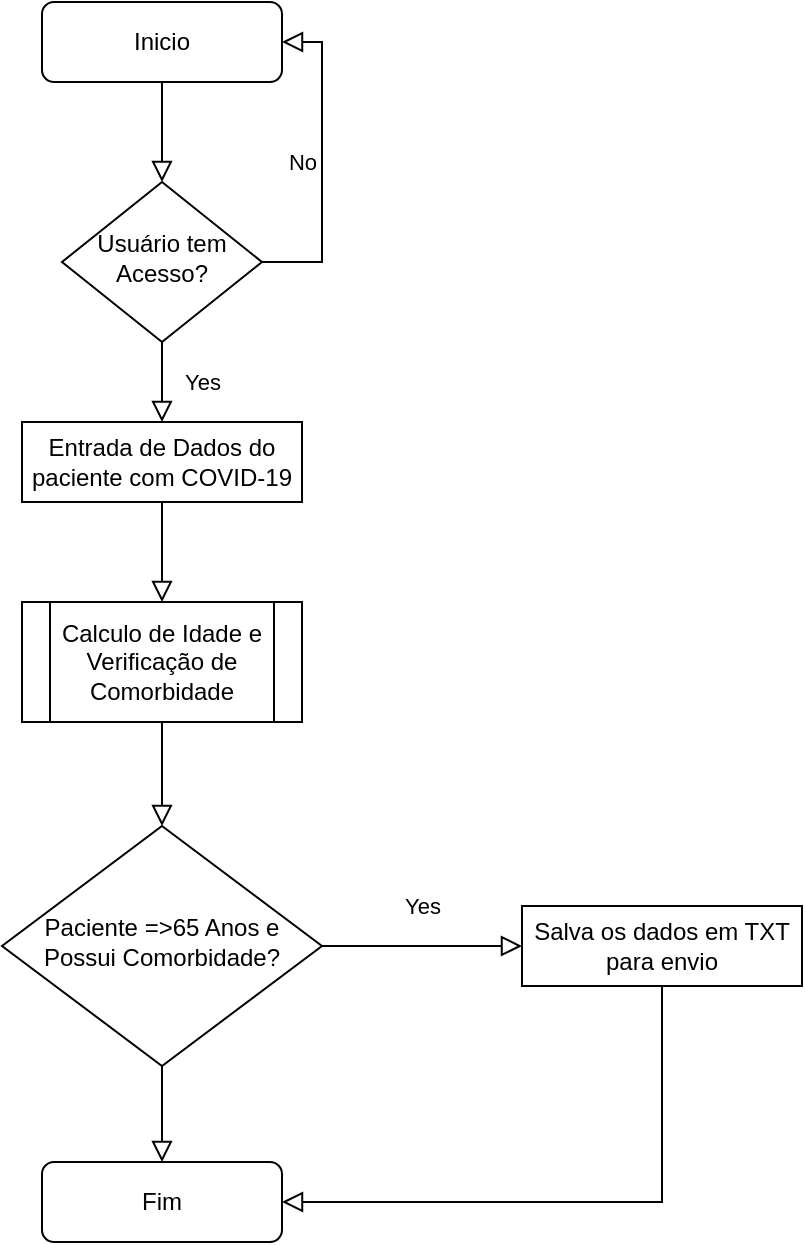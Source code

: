 <mxfile version="13.9.1" type="github">
  <diagram id="C5RBs43oDa-KdzZeNtuy" name="Page-1">
    <mxGraphModel dx="2062" dy="762" grid="1" gridSize="10" guides="1" tooltips="1" connect="1" arrows="1" fold="1" page="1" pageScale="1" pageWidth="827" pageHeight="1169" math="0" shadow="0">
      <root>
        <mxCell id="WIyWlLk6GJQsqaUBKTNV-0" />
        <mxCell id="WIyWlLk6GJQsqaUBKTNV-1" parent="WIyWlLk6GJQsqaUBKTNV-0" />
        <mxCell id="WIyWlLk6GJQsqaUBKTNV-2" value="" style="rounded=0;html=1;jettySize=auto;orthogonalLoop=1;fontSize=11;endArrow=block;endFill=0;endSize=8;strokeWidth=1;shadow=0;labelBackgroundColor=none;edgeStyle=orthogonalEdgeStyle;" parent="WIyWlLk6GJQsqaUBKTNV-1" source="WIyWlLk6GJQsqaUBKTNV-3" target="WIyWlLk6GJQsqaUBKTNV-6" edge="1">
          <mxGeometry relative="1" as="geometry" />
        </mxCell>
        <mxCell id="WIyWlLk6GJQsqaUBKTNV-3" value="&lt;font style=&quot;vertical-align: inherit&quot;&gt;&lt;font style=&quot;vertical-align: inherit&quot;&gt;Inicio&lt;/font&gt;&lt;/font&gt;" style="rounded=1;whiteSpace=wrap;html=1;fontSize=12;glass=0;strokeWidth=1;shadow=0;" parent="WIyWlLk6GJQsqaUBKTNV-1" vertex="1">
          <mxGeometry x="160" y="80" width="120" height="40" as="geometry" />
        </mxCell>
        <mxCell id="WIyWlLk6GJQsqaUBKTNV-4" value="Yes" style="rounded=0;html=1;jettySize=auto;orthogonalLoop=1;fontSize=11;endArrow=block;endFill=0;endSize=8;strokeWidth=1;shadow=0;labelBackgroundColor=none;edgeStyle=orthogonalEdgeStyle;" parent="WIyWlLk6GJQsqaUBKTNV-1" source="WIyWlLk6GJQsqaUBKTNV-6" edge="1">
          <mxGeometry y="20" relative="1" as="geometry">
            <mxPoint as="offset" />
            <mxPoint x="220" y="290" as="targetPoint" />
          </mxGeometry>
        </mxCell>
        <mxCell id="WIyWlLk6GJQsqaUBKTNV-5" value="No" style="edgeStyle=orthogonalEdgeStyle;rounded=0;html=1;jettySize=auto;orthogonalLoop=1;fontSize=11;endArrow=block;endFill=0;endSize=8;strokeWidth=1;shadow=0;labelBackgroundColor=none;entryX=1;entryY=0.5;entryDx=0;entryDy=0;" parent="WIyWlLk6GJQsqaUBKTNV-1" source="WIyWlLk6GJQsqaUBKTNV-6" target="WIyWlLk6GJQsqaUBKTNV-3" edge="1">
          <mxGeometry y="10" relative="1" as="geometry">
            <mxPoint as="offset" />
            <mxPoint x="320" y="210" as="targetPoint" />
            <Array as="points">
              <mxPoint x="300" y="210" />
              <mxPoint x="300" y="100" />
            </Array>
          </mxGeometry>
        </mxCell>
        <mxCell id="WIyWlLk6GJQsqaUBKTNV-6" value="&lt;font style=&quot;vertical-align: inherit&quot;&gt;&lt;font style=&quot;vertical-align: inherit&quot;&gt;&lt;font style=&quot;vertical-align: inherit&quot;&gt;&lt;font style=&quot;vertical-align: inherit&quot;&gt;&lt;font style=&quot;vertical-align: inherit&quot;&gt;&lt;font style=&quot;vertical-align: inherit&quot;&gt;Usuário tem Acesso?&lt;/font&gt;&lt;/font&gt;&lt;/font&gt;&lt;/font&gt;&lt;/font&gt;&lt;/font&gt;" style="rhombus;whiteSpace=wrap;html=1;shadow=0;fontFamily=Helvetica;fontSize=12;align=center;strokeWidth=1;spacing=6;spacingTop=-4;" parent="WIyWlLk6GJQsqaUBKTNV-1" vertex="1">
          <mxGeometry x="170" y="170" width="100" height="80" as="geometry" />
        </mxCell>
        <mxCell id="nq9VzvJ_auCR2L4bJVje-0" value="&lt;font style=&quot;vertical-align: inherit&quot;&gt;&lt;font style=&quot;vertical-align: inherit&quot;&gt;Entrada de Dados do paciente com COVID-19&lt;/font&gt;&lt;/font&gt;" style="rounded=0;whiteSpace=wrap;html=1;" vertex="1" parent="WIyWlLk6GJQsqaUBKTNV-1">
          <mxGeometry x="150" y="290" width="140" height="40" as="geometry" />
        </mxCell>
        <mxCell id="nq9VzvJ_auCR2L4bJVje-1" value="Calculo de Idade e Verificação de Comorbidade" style="shape=process;whiteSpace=wrap;html=1;backgroundOutline=1;" vertex="1" parent="WIyWlLk6GJQsqaUBKTNV-1">
          <mxGeometry x="150" y="380" width="140" height="60" as="geometry" />
        </mxCell>
        <mxCell id="nq9VzvJ_auCR2L4bJVje-2" value="&lt;font style=&quot;vertical-align: inherit&quot;&gt;&lt;font style=&quot;vertical-align: inherit&quot;&gt;&lt;font style=&quot;vertical-align: inherit&quot;&gt;&lt;font style=&quot;vertical-align: inherit&quot;&gt;&lt;font style=&quot;vertical-align: inherit&quot;&gt;&lt;font style=&quot;vertical-align: inherit&quot;&gt;Paciente =&amp;gt;65 Anos e Possui Comorbidade?&lt;/font&gt;&lt;/font&gt;&lt;/font&gt;&lt;/font&gt;&lt;/font&gt;&lt;/font&gt;" style="rhombus;whiteSpace=wrap;html=1;shadow=0;fontFamily=Helvetica;fontSize=12;align=center;strokeWidth=1;spacing=6;spacingTop=-4;" vertex="1" parent="WIyWlLk6GJQsqaUBKTNV-1">
          <mxGeometry x="140" y="492" width="160" height="120" as="geometry" />
        </mxCell>
        <mxCell id="nq9VzvJ_auCR2L4bJVje-4" value="" style="edgeStyle=orthogonalEdgeStyle;rounded=0;html=1;jettySize=auto;orthogonalLoop=1;fontSize=11;endArrow=block;endFill=0;endSize=8;strokeWidth=1;shadow=0;labelBackgroundColor=none;entryX=0.5;entryY=0;entryDx=0;entryDy=0;exitX=0.5;exitY=1;exitDx=0;exitDy=0;" edge="1" parent="WIyWlLk6GJQsqaUBKTNV-1" source="nq9VzvJ_auCR2L4bJVje-0" target="nq9VzvJ_auCR2L4bJVje-1">
          <mxGeometry y="10" relative="1" as="geometry">
            <mxPoint as="offset" />
            <mxPoint x="310" y="490" as="sourcePoint" />
            <mxPoint x="320" y="380" as="targetPoint" />
            <Array as="points">
              <mxPoint x="220" y="370" />
              <mxPoint x="220" y="370" />
            </Array>
          </mxGeometry>
        </mxCell>
        <mxCell id="nq9VzvJ_auCR2L4bJVje-5" value="" style="edgeStyle=orthogonalEdgeStyle;rounded=0;html=1;jettySize=auto;orthogonalLoop=1;fontSize=11;endArrow=block;endFill=0;endSize=8;strokeWidth=1;shadow=0;labelBackgroundColor=none;entryX=0.5;entryY=0;entryDx=0;entryDy=0;exitX=0.5;exitY=1;exitDx=0;exitDy=0;" edge="1" parent="WIyWlLk6GJQsqaUBKTNV-1" source="nq9VzvJ_auCR2L4bJVje-1" target="nq9VzvJ_auCR2L4bJVje-2">
          <mxGeometry y="10" relative="1" as="geometry">
            <mxPoint as="offset" />
            <mxPoint x="220" y="460" as="sourcePoint" />
            <mxPoint x="230" y="400" as="targetPoint" />
            <Array as="points">
              <mxPoint x="220" y="480" />
              <mxPoint x="220" y="480" />
            </Array>
          </mxGeometry>
        </mxCell>
        <mxCell id="nq9VzvJ_auCR2L4bJVje-12" value="Yes" style="rounded=0;html=1;jettySize=auto;orthogonalLoop=1;fontSize=11;endArrow=block;endFill=0;endSize=8;strokeWidth=1;shadow=0;labelBackgroundColor=none;edgeStyle=orthogonalEdgeStyle;exitX=1;exitY=0.5;exitDx=0;exitDy=0;entryX=0;entryY=0.5;entryDx=0;entryDy=0;" edge="1" parent="WIyWlLk6GJQsqaUBKTNV-1" source="nq9VzvJ_auCR2L4bJVje-2" target="nq9VzvJ_auCR2L4bJVje-13">
          <mxGeometry y="20" relative="1" as="geometry">
            <mxPoint as="offset" />
            <mxPoint x="430" y="540" as="sourcePoint" />
            <mxPoint x="400" y="580" as="targetPoint" />
          </mxGeometry>
        </mxCell>
        <mxCell id="nq9VzvJ_auCR2L4bJVje-13" value="&lt;font style=&quot;vertical-align: inherit&quot;&gt;&lt;font style=&quot;vertical-align: inherit&quot;&gt;Salva os dados em TXT para envio&lt;/font&gt;&lt;/font&gt;" style="rounded=0;whiteSpace=wrap;html=1;" vertex="1" parent="WIyWlLk6GJQsqaUBKTNV-1">
          <mxGeometry x="400" y="532" width="140" height="40" as="geometry" />
        </mxCell>
        <mxCell id="nq9VzvJ_auCR2L4bJVje-14" value="&lt;font style=&quot;vertical-align: inherit&quot;&gt;&lt;font style=&quot;vertical-align: inherit&quot;&gt;Fim&lt;/font&gt;&lt;/font&gt;" style="rounded=1;whiteSpace=wrap;html=1;fontSize=12;glass=0;strokeWidth=1;shadow=0;" vertex="1" parent="WIyWlLk6GJQsqaUBKTNV-1">
          <mxGeometry x="160" y="660" width="120" height="40" as="geometry" />
        </mxCell>
        <mxCell id="nq9VzvJ_auCR2L4bJVje-15" value="" style="edgeStyle=orthogonalEdgeStyle;rounded=0;html=1;jettySize=auto;orthogonalLoop=1;fontSize=11;endArrow=block;endFill=0;endSize=8;strokeWidth=1;shadow=0;labelBackgroundColor=none;entryX=0.5;entryY=0;entryDx=0;entryDy=0;exitX=0.5;exitY=1;exitDx=0;exitDy=0;" edge="1" parent="WIyWlLk6GJQsqaUBKTNV-1" source="nq9VzvJ_auCR2L4bJVje-2" target="nq9VzvJ_auCR2L4bJVje-14">
          <mxGeometry y="10" relative="1" as="geometry">
            <mxPoint as="offset" />
            <mxPoint x="230" y="450" as="sourcePoint" />
            <mxPoint x="230" y="502" as="targetPoint" />
            <Array as="points">
              <mxPoint x="220" y="650" />
              <mxPoint x="220" y="650" />
            </Array>
          </mxGeometry>
        </mxCell>
        <mxCell id="nq9VzvJ_auCR2L4bJVje-16" value="" style="edgeStyle=orthogonalEdgeStyle;rounded=0;html=1;jettySize=auto;orthogonalLoop=1;fontSize=11;endArrow=block;endFill=0;endSize=8;strokeWidth=1;shadow=0;labelBackgroundColor=none;entryX=1;entryY=0.5;entryDx=0;entryDy=0;exitX=0.5;exitY=1;exitDx=0;exitDy=0;" edge="1" parent="WIyWlLk6GJQsqaUBKTNV-1" source="nq9VzvJ_auCR2L4bJVje-13" target="nq9VzvJ_auCR2L4bJVje-14">
          <mxGeometry y="10" relative="1" as="geometry">
            <mxPoint as="offset" />
            <mxPoint x="230" y="622" as="sourcePoint" />
            <mxPoint x="230" y="670" as="targetPoint" />
            <Array as="points">
              <mxPoint x="470" y="680" />
            </Array>
          </mxGeometry>
        </mxCell>
      </root>
    </mxGraphModel>
  </diagram>
</mxfile>
